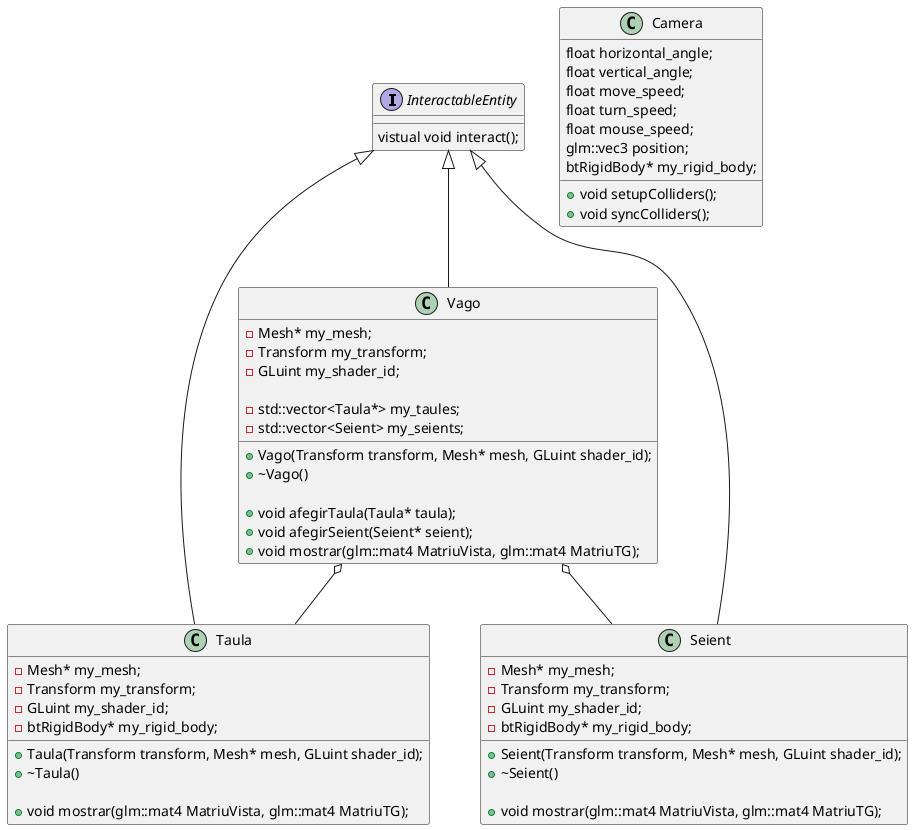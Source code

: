 @startuml Classes

interface InteractableEntity {
    vistual void interact();
}

class Vago{
    +Vago(Transform transform, Mesh* mesh, GLuint shader_id);
    +~Vago()
    
    +void afegirTaula(Taula* taula);
	+void afegirSeient(Seient* seient);
	+void mostrar(glm::mat4 MatriuVista, glm::mat4 MatriuTG);

    -Mesh* my_mesh;
	-Transform my_transform;
	-GLuint my_shader_id;

	-std::vector<Taula*> my_taules;
	-std::vector<Seient> my_seients;
}

class Taula{
    +Taula(Transform transform, Mesh* mesh, GLuint shader_id);
    +~Taula()
    
	+void mostrar(glm::mat4 MatriuVista, glm::mat4 MatriuTG);

    -Mesh* my_mesh;
	-Transform my_transform;
	-GLuint my_shader_id;
    -btRigidBody* my_rigid_body;
}

class Seient{
    +Seient(Transform transform, Mesh* mesh, GLuint shader_id);
    +~Seient()
    
	+void mostrar(glm::mat4 MatriuVista, glm::mat4 MatriuTG);

    -Mesh* my_mesh;
	-Transform my_transform;
	-GLuint my_shader_id;
    -btRigidBody* my_rigid_body;
}


InteractableEntity  <|-- Vago
InteractableEntity  <|-- Taula
InteractableEntity  <|-- Seient


Vago o-- Taula
Vago o-- Seient


class Camera {
	+void setupColliders();
	+void syncColliders();

    float horizontal_angle;
	float vertical_angle;
	float move_speed;
	float turn_speed;
	float mouse_speed;
	glm::vec3 position;
	btRigidBody* my_rigid_body;
}

@enduml